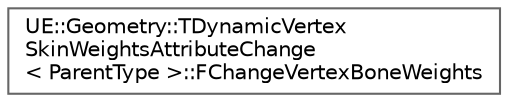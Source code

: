 digraph "Graphical Class Hierarchy"
{
 // INTERACTIVE_SVG=YES
 // LATEX_PDF_SIZE
  bgcolor="transparent";
  edge [fontname=Helvetica,fontsize=10,labelfontname=Helvetica,labelfontsize=10];
  node [fontname=Helvetica,fontsize=10,shape=box,height=0.2,width=0.4];
  rankdir="LR";
  Node0 [id="Node000000",label="UE::Geometry::TDynamicVertex\lSkinWeightsAttributeChange\l\< ParentType \>::FChangeVertexBoneWeights",height=0.2,width=0.4,color="grey40", fillcolor="white", style="filled",URL="$da/d9d/structUE_1_1Geometry_1_1TDynamicVertexSkinWeightsAttributeChange_1_1FChangeVertexBoneWeights.html",tooltip=" "];
}
